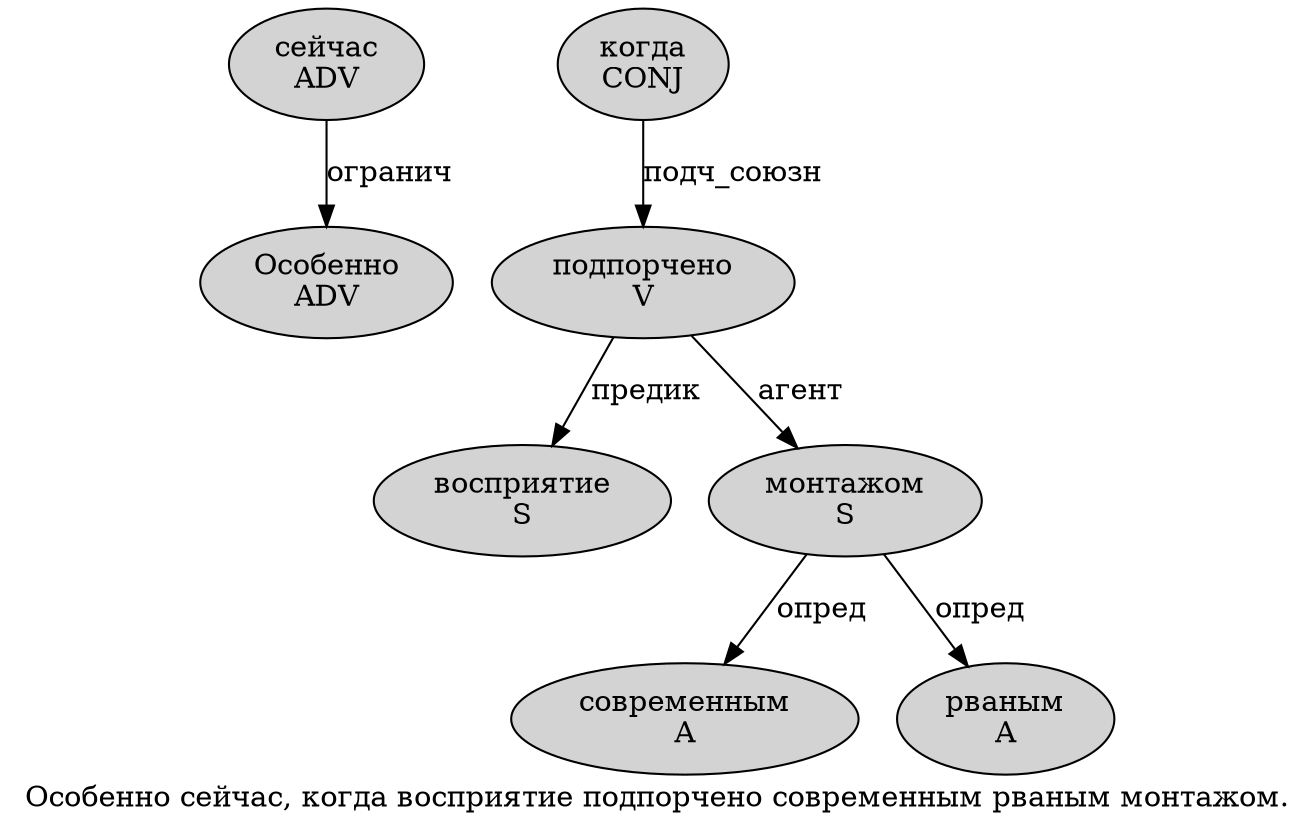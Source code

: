 digraph SENTENCE_1986 {
	graph [label="Особенно сейчас, когда восприятие подпорчено современным рваным монтажом."]
	node [style=filled]
		0 [label="Особенно
ADV" color="" fillcolor=lightgray penwidth=1 shape=ellipse]
		1 [label="сейчас
ADV" color="" fillcolor=lightgray penwidth=1 shape=ellipse]
		3 [label="когда
CONJ" color="" fillcolor=lightgray penwidth=1 shape=ellipse]
		4 [label="восприятие
S" color="" fillcolor=lightgray penwidth=1 shape=ellipse]
		5 [label="подпорчено
V" color="" fillcolor=lightgray penwidth=1 shape=ellipse]
		6 [label="современным
A" color="" fillcolor=lightgray penwidth=1 shape=ellipse]
		7 [label="рваным
A" color="" fillcolor=lightgray penwidth=1 shape=ellipse]
		8 [label="монтажом
S" color="" fillcolor=lightgray penwidth=1 shape=ellipse]
			3 -> 5 [label="подч_союзн"]
			8 -> 6 [label="опред"]
			8 -> 7 [label="опред"]
			1 -> 0 [label="огранич"]
			5 -> 4 [label="предик"]
			5 -> 8 [label="агент"]
}